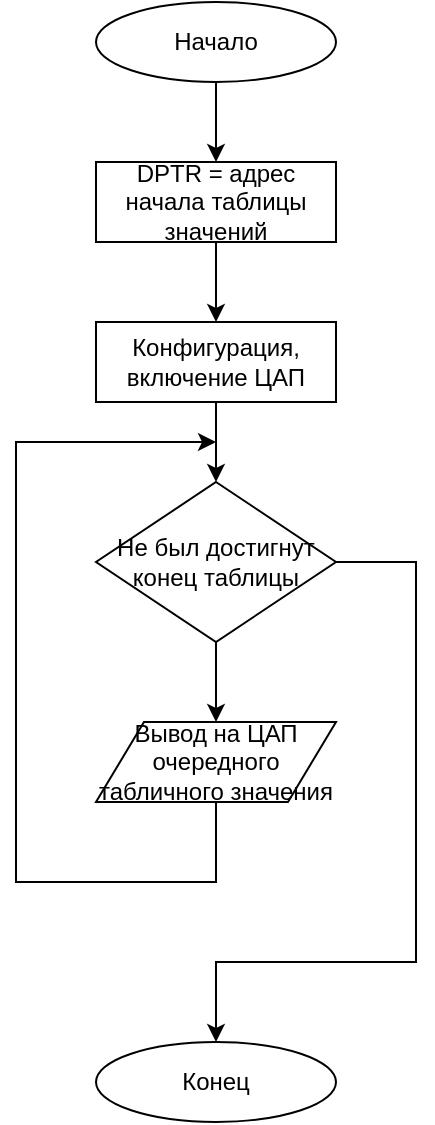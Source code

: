<mxfile version="13.0.3" type="device" pages="2"><diagram id="wH_LP9pCLUwFQBtkBwgF" name="Page-1"><mxGraphModel dx="1326" dy="806" grid="1" gridSize="10" guides="1" tooltips="1" connect="1" arrows="1" fold="1" page="1" pageScale="1" pageWidth="827" pageHeight="1169" math="0" shadow="0"><root><mxCell id="0"/><mxCell id="1" parent="0"/><mxCell id="F9fcQTDcDTw-iJSknxXL-3" value="" style="edgeStyle=orthogonalEdgeStyle;rounded=0;orthogonalLoop=1;jettySize=auto;html=1;" edge="1" parent="1" source="F9fcQTDcDTw-iJSknxXL-1" target="F9fcQTDcDTw-iJSknxXL-2"><mxGeometry relative="1" as="geometry"/></mxCell><mxCell id="F9fcQTDcDTw-iJSknxXL-1" value="Начало" style="ellipse;whiteSpace=wrap;html=1;" vertex="1" parent="1"><mxGeometry x="360" y="40" width="120" height="40" as="geometry"/></mxCell><mxCell id="F9fcQTDcDTw-iJSknxXL-6" value="" style="edgeStyle=orthogonalEdgeStyle;rounded=0;orthogonalLoop=1;jettySize=auto;html=1;" edge="1" parent="1" source="F9fcQTDcDTw-iJSknxXL-2" target="F9fcQTDcDTw-iJSknxXL-5"><mxGeometry relative="1" as="geometry"/></mxCell><mxCell id="F9fcQTDcDTw-iJSknxXL-2" value="DPTR = адрес начала таблицы значений" style="rounded=0;whiteSpace=wrap;html=1;" vertex="1" parent="1"><mxGeometry x="360" y="120" width="120" height="40" as="geometry"/></mxCell><mxCell id="F9fcQTDcDTw-iJSknxXL-8" value="" style="edgeStyle=orthogonalEdgeStyle;rounded=0;orthogonalLoop=1;jettySize=auto;html=1;" edge="1" parent="1" source="F9fcQTDcDTw-iJSknxXL-5" target="F9fcQTDcDTw-iJSknxXL-7"><mxGeometry relative="1" as="geometry"/></mxCell><mxCell id="F9fcQTDcDTw-iJSknxXL-5" value="Конфигурация, включение ЦАП" style="rounded=0;whiteSpace=wrap;html=1;" vertex="1" parent="1"><mxGeometry x="360" y="200" width="120" height="40" as="geometry"/></mxCell><mxCell id="F9fcQTDcDTw-iJSknxXL-10" value="" style="edgeStyle=orthogonalEdgeStyle;rounded=0;orthogonalLoop=1;jettySize=auto;html=1;entryX=0.5;entryY=0;entryDx=0;entryDy=0;" edge="1" parent="1" source="F9fcQTDcDTw-iJSknxXL-7" target="F9fcQTDcDTw-iJSknxXL-12"><mxGeometry relative="1" as="geometry"><mxPoint x="420" y="400" as="targetPoint"/></mxGeometry></mxCell><mxCell id="F9fcQTDcDTw-iJSknxXL-17" value="" style="edgeStyle=orthogonalEdgeStyle;rounded=0;orthogonalLoop=1;jettySize=auto;html=1;" edge="1" parent="1" source="F9fcQTDcDTw-iJSknxXL-7" target="F9fcQTDcDTw-iJSknxXL-18"><mxGeometry relative="1" as="geometry"><mxPoint x="420" y="560" as="targetPoint"/><Array as="points"><mxPoint x="520" y="320"/><mxPoint x="520" y="520"/><mxPoint x="420" y="520"/></Array></mxGeometry></mxCell><mxCell id="F9fcQTDcDTw-iJSknxXL-7" value="Не был достигнут конец таблицы" style="rhombus;whiteSpace=wrap;html=1;" vertex="1" parent="1"><mxGeometry x="360" y="280" width="120" height="80" as="geometry"/></mxCell><mxCell id="F9fcQTDcDTw-iJSknxXL-15" value="" style="edgeStyle=orthogonalEdgeStyle;rounded=0;orthogonalLoop=1;jettySize=auto;html=1;" edge="1" parent="1" source="F9fcQTDcDTw-iJSknxXL-12"><mxGeometry relative="1" as="geometry"><mxPoint x="420" y="260" as="targetPoint"/><Array as="points"><mxPoint x="420" y="480"/><mxPoint x="320" y="480"/><mxPoint x="320" y="260"/></Array></mxGeometry></mxCell><mxCell id="F9fcQTDcDTw-iJSknxXL-12" value="Вывод на ЦАП очередного табличного значения" style="shape=parallelogram;perimeter=parallelogramPerimeter;whiteSpace=wrap;html=1;" vertex="1" parent="1"><mxGeometry x="360" y="400" width="120" height="40" as="geometry"/></mxCell><mxCell id="F9fcQTDcDTw-iJSknxXL-18" value="Конец" style="ellipse;whiteSpace=wrap;html=1;" vertex="1" parent="1"><mxGeometry x="360" y="560" width="120" height="40" as="geometry"/></mxCell></root></mxGraphModel></diagram><diagram id="_2llGQPvvYptGpqRlSzj" name="Page-2"><mxGraphModel dx="1326" dy="806" grid="1" gridSize="10" guides="1" tooltips="1" connect="1" arrows="1" fold="1" page="1" pageScale="1" pageWidth="827" pageHeight="1169" math="0" shadow="0"><root><mxCell id="Cs6ZzJAxi1nUguV3qLRO-0"/><mxCell id="Cs6ZzJAxi1nUguV3qLRO-1" parent="Cs6ZzJAxi1nUguV3qLRO-0"/><mxCell id="Cs6ZzJAxi1nUguV3qLRO-5" value="" style="edgeStyle=orthogonalEdgeStyle;rounded=0;orthogonalLoop=1;jettySize=auto;html=1;" edge="1" parent="Cs6ZzJAxi1nUguV3qLRO-1" source="Cs6ZzJAxi1nUguV3qLRO-2" target="Cs6ZzJAxi1nUguV3qLRO-6"><mxGeometry relative="1" as="geometry"><mxPoint x="380" y="160" as="targetPoint"/></mxGeometry></mxCell><mxCell id="Cs6ZzJAxi1nUguV3qLRO-2" value="Начало" style="ellipse;whiteSpace=wrap;html=1;" vertex="1" parent="Cs6ZzJAxi1nUguV3qLRO-1"><mxGeometry x="320" y="40" width="120" height="40" as="geometry"/></mxCell><mxCell id="Cs6ZzJAxi1nUguV3qLRO-3" value="Конец" style="ellipse;whiteSpace=wrap;html=1;" vertex="1" parent="Cs6ZzJAxi1nUguV3qLRO-1"><mxGeometry x="320" y="700" width="120" height="40" as="geometry"/></mxCell><mxCell id="Cs6ZzJAxi1nUguV3qLRO-8" value="" style="edgeStyle=orthogonalEdgeStyle;rounded=0;orthogonalLoop=1;jettySize=auto;html=1;" edge="1" parent="Cs6ZzJAxi1nUguV3qLRO-1" source="Cs6ZzJAxi1nUguV3qLRO-6" target="Cs6ZzJAxi1nUguV3qLRO-7"><mxGeometry relative="1" as="geometry"/></mxCell><mxCell id="Cs6ZzJAxi1nUguV3qLRO-6" value="Конфигурация таймера 0" style="rounded=0;whiteSpace=wrap;html=1;" vertex="1" parent="Cs6ZzJAxi1nUguV3qLRO-1"><mxGeometry x="320" y="120" width="120" height="40" as="geometry"/></mxCell><mxCell id="Cs6ZzJAxi1nUguV3qLRO-10" value="" style="edgeStyle=orthogonalEdgeStyle;rounded=0;orthogonalLoop=1;jettySize=auto;html=1;" edge="1" parent="Cs6ZzJAxi1nUguV3qLRO-1" source="Cs6ZzJAxi1nUguV3qLRO-7" target="Cs6ZzJAxi1nUguV3qLRO-11"><mxGeometry relative="1" as="geometry"><mxPoint x="380" y="320" as="targetPoint"/></mxGeometry></mxCell><mxCell id="Cs6ZzJAxi1nUguV3qLRO-7" value="Установить частоту преобразования 1мкс" style="rounded=0;whiteSpace=wrap;html=1;" vertex="1" parent="Cs6ZzJAxi1nUguV3qLRO-1"><mxGeometry x="320" y="200" width="120" height="40" as="geometry"/></mxCell><mxCell id="Cs6ZzJAxi1nUguV3qLRO-13" value="" style="edgeStyle=orthogonalEdgeStyle;rounded=0;orthogonalLoop=1;jettySize=auto;html=1;" edge="1" parent="Cs6ZzJAxi1nUguV3qLRO-1" source="Cs6ZzJAxi1nUguV3qLRO-11" target="Cs6ZzJAxi1nUguV3qLRO-12"><mxGeometry relative="1" as="geometry"/></mxCell><mxCell id="Cs6ZzJAxi1nUguV3qLRO-11" value="Включить таймер 0" style="rounded=0;whiteSpace=wrap;html=1;" vertex="1" parent="Cs6ZzJAxi1nUguV3qLRO-1"><mxGeometry x="320" y="280" width="120" height="40" as="geometry"/></mxCell><mxCell id="Cs6ZzJAxi1nUguV3qLRO-15" value="" style="edgeStyle=orthogonalEdgeStyle;rounded=0;orthogonalLoop=1;jettySize=auto;html=1;" edge="1" parent="Cs6ZzJAxi1nUguV3qLRO-1" source="Cs6ZzJAxi1nUguV3qLRO-12" target="Cs6ZzJAxi1nUguV3qLRO-16"><mxGeometry relative="1" as="geometry"><mxPoint x="380" y="520" as="targetPoint"/></mxGeometry></mxCell><mxCell id="Cs6ZzJAxi1nUguV3qLRO-22" value="" style="edgeStyle=orthogonalEdgeStyle;rounded=0;orthogonalLoop=1;jettySize=auto;html=1;" edge="1" parent="Cs6ZzJAxi1nUguV3qLRO-1" source="Cs6ZzJAxi1nUguV3qLRO-12" target="Cs6ZzJAxi1nUguV3qLRO-3"><mxGeometry relative="1" as="geometry"><mxPoint x="520" y="400" as="targetPoint"/><Array as="points"><mxPoint x="480" y="400"/><mxPoint x="480" y="680"/><mxPoint x="380" y="680"/></Array></mxGeometry></mxCell><mxCell id="Cs6ZzJAxi1nUguV3qLRO-12" value="Пока не конец программы" style="rhombus;whiteSpace=wrap;html=1;" vertex="1" parent="Cs6ZzJAxi1nUguV3qLRO-1"><mxGeometry x="320" y="360" width="120" height="80" as="geometry"/></mxCell><mxCell id="Cs6ZzJAxi1nUguV3qLRO-18" value="" style="edgeStyle=orthogonalEdgeStyle;rounded=0;orthogonalLoop=1;jettySize=auto;html=1;" edge="1" parent="Cs6ZzJAxi1nUguV3qLRO-1" source="Cs6ZzJAxi1nUguV3qLRO-16" target="Cs6ZzJAxi1nUguV3qLRO-17"><mxGeometry relative="1" as="geometry"/></mxCell><mxCell id="Cs6ZzJAxi1nUguV3qLRO-16" value="Провести АЦП" style="rounded=0;whiteSpace=wrap;html=1;" vertex="1" parent="Cs6ZzJAxi1nUguV3qLRO-1"><mxGeometry x="320" y="480" width="120" height="40" as="geometry"/></mxCell><mxCell id="Cs6ZzJAxi1nUguV3qLRO-20" value="" style="edgeStyle=orthogonalEdgeStyle;rounded=0;orthogonalLoop=1;jettySize=auto;html=1;" edge="1" parent="Cs6ZzJAxi1nUguV3qLRO-1" source="Cs6ZzJAxi1nUguV3qLRO-17"><mxGeometry relative="1" as="geometry"><mxPoint x="380" y="340" as="targetPoint"/><Array as="points"><mxPoint x="380" y="640"/><mxPoint x="300" y="640"/><mxPoint x="300" y="340"/></Array></mxGeometry></mxCell><mxCell id="Cs6ZzJAxi1nUguV3qLRO-17" value="Вывести результат преобразования на семисегментный индикатор" style="rounded=0;whiteSpace=wrap;html=1;" vertex="1" parent="Cs6ZzJAxi1nUguV3qLRO-1"><mxGeometry x="320" y="560" width="120" height="60" as="geometry"/></mxCell></root></mxGraphModel></diagram></mxfile>